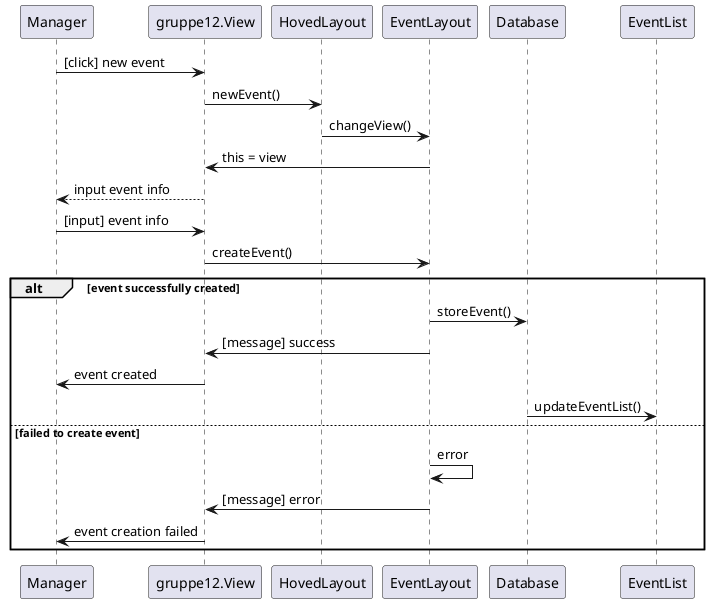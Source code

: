 @startuml
Manager -> gruppe12.View: [click] new event
gruppe12.View -> HovedLayout: newEvent()
HovedLayout -> EventLayout: changeView()
EventLayout -> gruppe12.View: this = view
gruppe12.View --> Manager: input event info
Manager -> gruppe12.View: [input] event info
gruppe12.View -> EventLayout: createEvent()
alt event successfully created
EventLayout -> Database: storeEvent()
EventLayout -> gruppe12.View: [message] success
gruppe12.View -> Manager: event created
Database -> EventList: updateEventList()
else failed to create event
EventLayout -> EventLayout: error
EventLayout -> gruppe12.View: [message] error
gruppe12.View -> Manager: event creation failed
end
@enduml